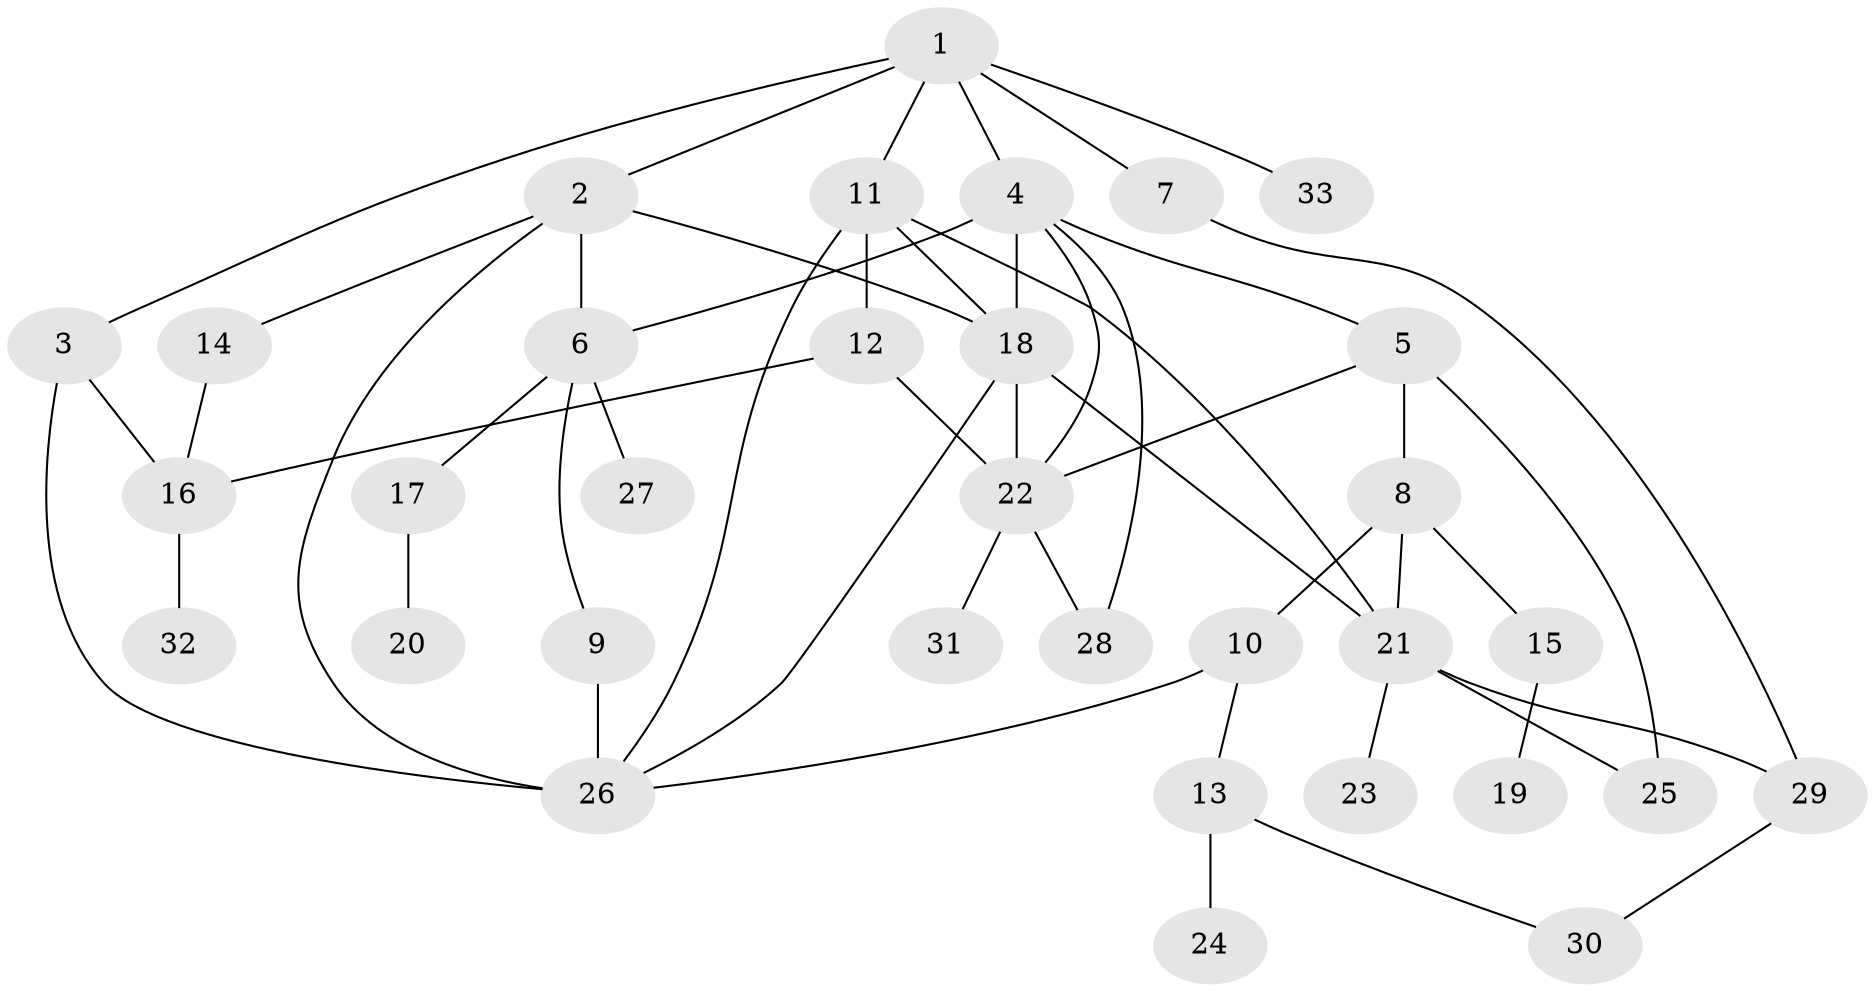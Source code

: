 // original degree distribution, {7: 0.03076923076923077, 2: 0.36923076923076925, 4: 0.1076923076923077, 3: 0.13846153846153847, 5: 0.046153846153846156, 8: 0.015384615384615385, 1: 0.24615384615384617, 6: 0.046153846153846156}
// Generated by graph-tools (version 1.1) at 2025/34/03/09/25 02:34:15]
// undirected, 33 vertices, 51 edges
graph export_dot {
graph [start="1"]
  node [color=gray90,style=filled];
  1;
  2;
  3;
  4;
  5;
  6;
  7;
  8;
  9;
  10;
  11;
  12;
  13;
  14;
  15;
  16;
  17;
  18;
  19;
  20;
  21;
  22;
  23;
  24;
  25;
  26;
  27;
  28;
  29;
  30;
  31;
  32;
  33;
  1 -- 2 [weight=1.0];
  1 -- 3 [weight=1.0];
  1 -- 4 [weight=1.0];
  1 -- 7 [weight=1.0];
  1 -- 11 [weight=1.0];
  1 -- 33 [weight=1.0];
  2 -- 6 [weight=2.0];
  2 -- 14 [weight=1.0];
  2 -- 18 [weight=1.0];
  2 -- 26 [weight=1.0];
  3 -- 16 [weight=2.0];
  3 -- 26 [weight=1.0];
  4 -- 5 [weight=1.0];
  4 -- 6 [weight=1.0];
  4 -- 18 [weight=2.0];
  4 -- 22 [weight=1.0];
  4 -- 28 [weight=1.0];
  5 -- 8 [weight=1.0];
  5 -- 22 [weight=1.0];
  5 -- 25 [weight=1.0];
  6 -- 9 [weight=1.0];
  6 -- 17 [weight=1.0];
  6 -- 27 [weight=1.0];
  7 -- 29 [weight=1.0];
  8 -- 10 [weight=1.0];
  8 -- 15 [weight=1.0];
  8 -- 21 [weight=1.0];
  9 -- 26 [weight=2.0];
  10 -- 13 [weight=1.0];
  10 -- 26 [weight=1.0];
  11 -- 12 [weight=4.0];
  11 -- 18 [weight=1.0];
  11 -- 21 [weight=1.0];
  11 -- 26 [weight=1.0];
  12 -- 16 [weight=1.0];
  12 -- 22 [weight=1.0];
  13 -- 24 [weight=1.0];
  13 -- 30 [weight=1.0];
  14 -- 16 [weight=1.0];
  15 -- 19 [weight=1.0];
  16 -- 32 [weight=1.0];
  17 -- 20 [weight=1.0];
  18 -- 21 [weight=1.0];
  18 -- 22 [weight=1.0];
  18 -- 26 [weight=1.0];
  21 -- 23 [weight=1.0];
  21 -- 25 [weight=1.0];
  21 -- 29 [weight=1.0];
  22 -- 28 [weight=1.0];
  22 -- 31 [weight=1.0];
  29 -- 30 [weight=1.0];
}
